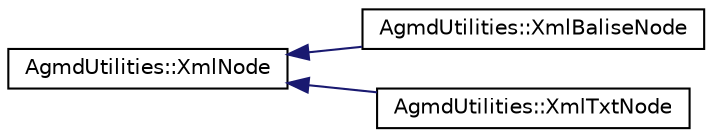 digraph "Graphical Class Hierarchy"
{
  edge [fontname="Helvetica",fontsize="10",labelfontname="Helvetica",labelfontsize="10"];
  node [fontname="Helvetica",fontsize="10",shape=record];
  rankdir="LR";
  Node1 [label="AgmdUtilities::XmlNode",height=0.2,width=0.4,color="black", fillcolor="white", style="filled",URL="$class_agmd_utilities_1_1_xml_node.html"];
  Node1 -> Node2 [dir="back",color="midnightblue",fontsize="10",style="solid",fontname="Helvetica"];
  Node2 [label="AgmdUtilities::XmlBaliseNode",height=0.2,width=0.4,color="black", fillcolor="white", style="filled",URL="$class_agmd_utilities_1_1_xml_balise_node.html"];
  Node1 -> Node3 [dir="back",color="midnightblue",fontsize="10",style="solid",fontname="Helvetica"];
  Node3 [label="AgmdUtilities::XmlTxtNode",height=0.2,width=0.4,color="black", fillcolor="white", style="filled",URL="$class_agmd_utilities_1_1_xml_txt_node.html"];
}
